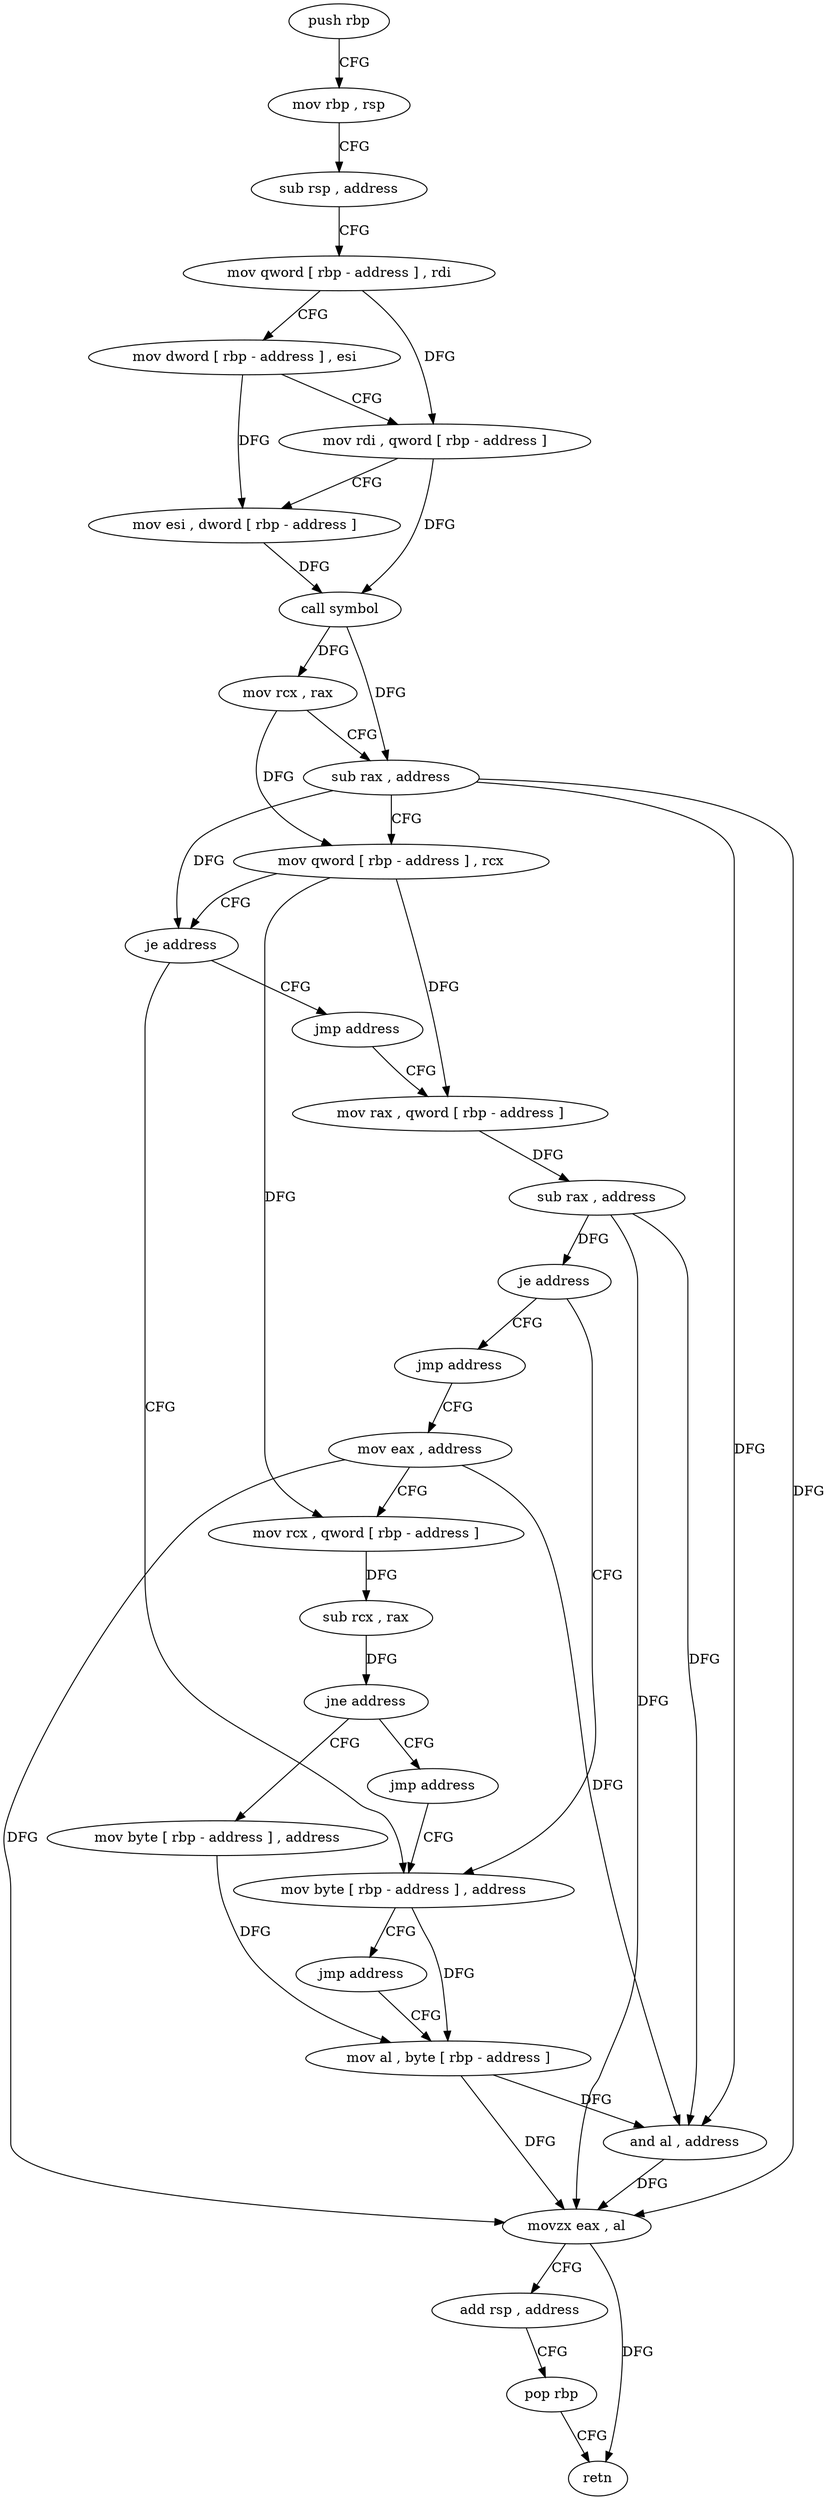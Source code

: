 digraph "func" {
"4224976" [label = "push rbp" ]
"4224977" [label = "mov rbp , rsp" ]
"4224980" [label = "sub rsp , address" ]
"4224984" [label = "mov qword [ rbp - address ] , rdi" ]
"4224988" [label = "mov dword [ rbp - address ] , esi" ]
"4224991" [label = "mov rdi , qword [ rbp - address ]" ]
"4224995" [label = "mov esi , dword [ rbp - address ]" ]
"4224998" [label = "call symbol" ]
"4225003" [label = "mov rcx , rax" ]
"4225006" [label = "sub rax , address" ]
"4225012" [label = "mov qword [ rbp - address ] , rcx" ]
"4225016" [label = "je address" ]
"4225071" [label = "mov byte [ rbp - address ] , address" ]
"4225022" [label = "jmp address" ]
"4225075" [label = "jmp address" ]
"4225084" [label = "mov al , byte [ rbp - address ]" ]
"4225027" [label = "mov rax , qword [ rbp - address ]" ]
"4225087" [label = "and al , address" ]
"4225089" [label = "movzx eax , al" ]
"4225092" [label = "add rsp , address" ]
"4225096" [label = "pop rbp" ]
"4225097" [label = "retn" ]
"4225031" [label = "sub rax , address" ]
"4225037" [label = "je address" ]
"4225043" [label = "jmp address" ]
"4225048" [label = "mov eax , address" ]
"4225053" [label = "mov rcx , qword [ rbp - address ]" ]
"4225057" [label = "sub rcx , rax" ]
"4225060" [label = "jne address" ]
"4225080" [label = "mov byte [ rbp - address ] , address" ]
"4225066" [label = "jmp address" ]
"4224976" -> "4224977" [ label = "CFG" ]
"4224977" -> "4224980" [ label = "CFG" ]
"4224980" -> "4224984" [ label = "CFG" ]
"4224984" -> "4224988" [ label = "CFG" ]
"4224984" -> "4224991" [ label = "DFG" ]
"4224988" -> "4224991" [ label = "CFG" ]
"4224988" -> "4224995" [ label = "DFG" ]
"4224991" -> "4224995" [ label = "CFG" ]
"4224991" -> "4224998" [ label = "DFG" ]
"4224995" -> "4224998" [ label = "DFG" ]
"4224998" -> "4225003" [ label = "DFG" ]
"4224998" -> "4225006" [ label = "DFG" ]
"4225003" -> "4225006" [ label = "CFG" ]
"4225003" -> "4225012" [ label = "DFG" ]
"4225006" -> "4225012" [ label = "CFG" ]
"4225006" -> "4225087" [ label = "DFG" ]
"4225006" -> "4225089" [ label = "DFG" ]
"4225006" -> "4225016" [ label = "DFG" ]
"4225012" -> "4225016" [ label = "CFG" ]
"4225012" -> "4225027" [ label = "DFG" ]
"4225012" -> "4225053" [ label = "DFG" ]
"4225016" -> "4225071" [ label = "CFG" ]
"4225016" -> "4225022" [ label = "CFG" ]
"4225071" -> "4225075" [ label = "CFG" ]
"4225071" -> "4225084" [ label = "DFG" ]
"4225022" -> "4225027" [ label = "CFG" ]
"4225075" -> "4225084" [ label = "CFG" ]
"4225084" -> "4225087" [ label = "DFG" ]
"4225084" -> "4225089" [ label = "DFG" ]
"4225027" -> "4225031" [ label = "DFG" ]
"4225087" -> "4225089" [ label = "DFG" ]
"4225089" -> "4225092" [ label = "CFG" ]
"4225089" -> "4225097" [ label = "DFG" ]
"4225092" -> "4225096" [ label = "CFG" ]
"4225096" -> "4225097" [ label = "CFG" ]
"4225031" -> "4225037" [ label = "DFG" ]
"4225031" -> "4225087" [ label = "DFG" ]
"4225031" -> "4225089" [ label = "DFG" ]
"4225037" -> "4225071" [ label = "CFG" ]
"4225037" -> "4225043" [ label = "CFG" ]
"4225043" -> "4225048" [ label = "CFG" ]
"4225048" -> "4225053" [ label = "CFG" ]
"4225048" -> "4225087" [ label = "DFG" ]
"4225048" -> "4225089" [ label = "DFG" ]
"4225053" -> "4225057" [ label = "DFG" ]
"4225057" -> "4225060" [ label = "DFG" ]
"4225060" -> "4225080" [ label = "CFG" ]
"4225060" -> "4225066" [ label = "CFG" ]
"4225080" -> "4225084" [ label = "DFG" ]
"4225066" -> "4225071" [ label = "CFG" ]
}
